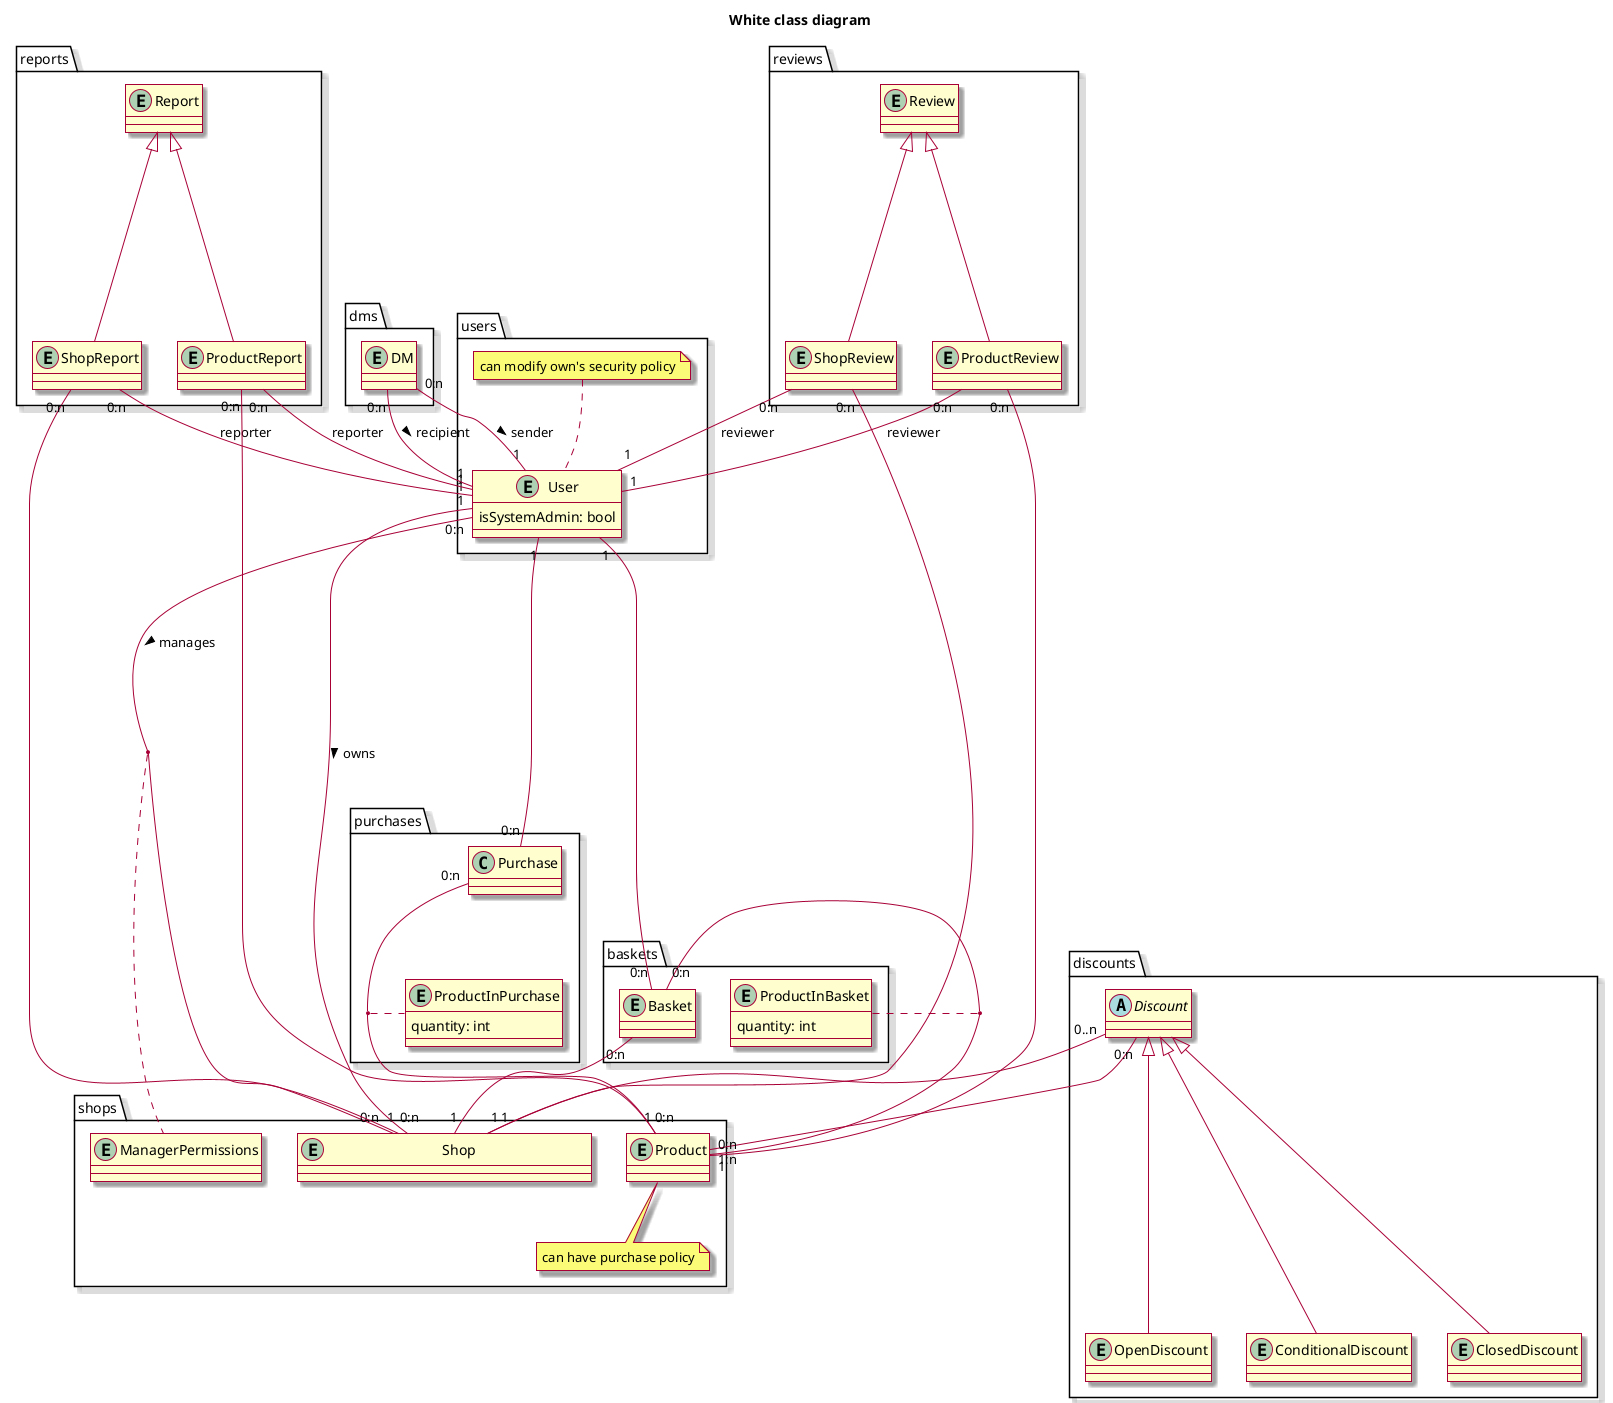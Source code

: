 @startuml

title White class diagram

skin rose
skinparam linetype poly

/'!pragma ratio 0.5
allow_mixing
'/


package users {
    entity User {
	  isSystemAdmin: bool
	}
	
	note top of User
	can modify own's security policy
	end note
}

package shops {
    entity "\t\t\t\tShop\t\t\t\t" as Shop
    entity Product
    
    note bottom of  Product
    can have purchase policy
    end note

    entity ManagerPermissions
}


User "1" ---- "0:n" Shop: owns >
User "0:n" --d-- "0:n" Shop: manages >
(User, Shop) ..l.. ManagerPermissions

package discounts {
    
    abstract class Discount
   
    entity OpenDiscount
    entity ConditionalDiscount
    entity ClosedDiscount
    
    OpenDiscount --u--|> Discount
    ConditionalDiscount --u--|> Discount
    ClosedDiscount --u--|> Discount

}

Discount "0:n" -- "1:n" Product
Discount "0..n" -- "1" Shop

package purchases {
    entity ProductInPurchase {
        quantity: int
    }

    Purchase "\n0:n" -- "0:n" Product
    (Purchase, Product) .. ProductInPurchase
    User "1" -- "0:n" Purchase
}

package baskets {
    entity Basket    
    entity ProductInBasket {
        quantity: int
    }
}

Basket "0:n" -- "0:n" Product
(Basket, Product) .. ProductInBasket
Basket "0:n" -- "1" Shop

User "1" -- "0:n" Basket


package reviews {
	entity Review
	entity ShopReview
	entity ProductReview
	
	ShopReview --u--|> Review
	ProductReview --u--|> Review
}

ShopReview "0:n" -- "1" Shop
ShopReview "0:n" -- "1" User: reviewer
ProductReview "0:n" -- "1" Product
ProductReview "0:n" -- "1" User: reviewer


package reports {
	entity Report
	entity ShopReport
	entity ProductReport
	
	ShopReport --u--|> Report
	ProductReport --u--|> Report
}

ShopReport "0:n" -- "1" Shop
ShopReport "0:n" -- "1" User: reporter
ProductReport "0:n" -- "1" Product
ProductReport "0:n" -- "1" User: reporter


package dms {
	entity DM
	
	DM "0:n" -- "1" User: sender >
	DM "0:n" -- "1" User: recipient >
}

@enduml
